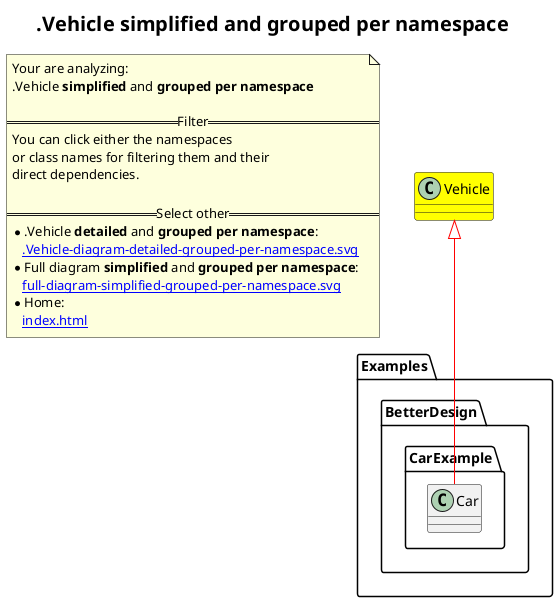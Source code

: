 @startuml
skinparam linetype ortho
title <size:20>.Vehicle **simplified** and **grouped per namespace**</size>
note "Your are analyzing:\n.Vehicle **simplified** and **grouped per namespace**\n\n==Filter==\nYou can click either the namespaces \nor class names for filtering them and their\ndirect dependencies.\n\n==Select other==\n* .Vehicle **detailed** and **grouped per namespace**:\n   [[.Vehicle-diagram-detailed-grouped-per-namespace.svg]]\n* Full diagram **simplified** and **grouped per namespace**:\n   [[full-diagram-simplified-grouped-per-namespace.svg]]\n* Home:\n   [[index.html]]" as FloatingNote
class .Vehicle [[.Vehicle-diagram-simplified-grouped-per-namespace.svg]] #yellow {
}
' Closing all previous_sub_namespace_list namespace None because file analysis is finished.
namespace Examples [[Examples-diagram-simplified-grouped-per-namespace.svg]] {
namespace Examples.BetterDesign [[Examples.BetterDesign-diagram-simplified-grouped-per-namespace.svg]] {
namespace Examples.BetterDesign.CarExample [[Examples.BetterDesign.CarExample-diagram-simplified-grouped-per-namespace.svg]] {
    class Examples.BetterDesign.CarExample.Car [[Examples.BetterDesign.CarExample.Car-diagram-simplified-grouped-per-namespace.svg]]  {
    }
'Compared namespace Examples.BetterDesign.CarExample [[Examples.BetterDesign.CarExample-diagram-simplified-grouped-per-namespace.svg]] { with last element of     }
' Closing all previous_sub_namespace_list namespace None because file analysis is finished.
' Closing namespace CarExample
}
' Closing namespace BetterDesign
}
' Closing namespace Examples
}
 ' *************************************** 
 ' *************************************** 
 ' *************************************** 
' Class relations extracted from namespace:
' 
' Class relations extracted from namespace:
' Examples.BetterDesign.CarExample
.Vehicle <|-[#red]- Examples.BetterDesign.CarExample.Car
@enduml